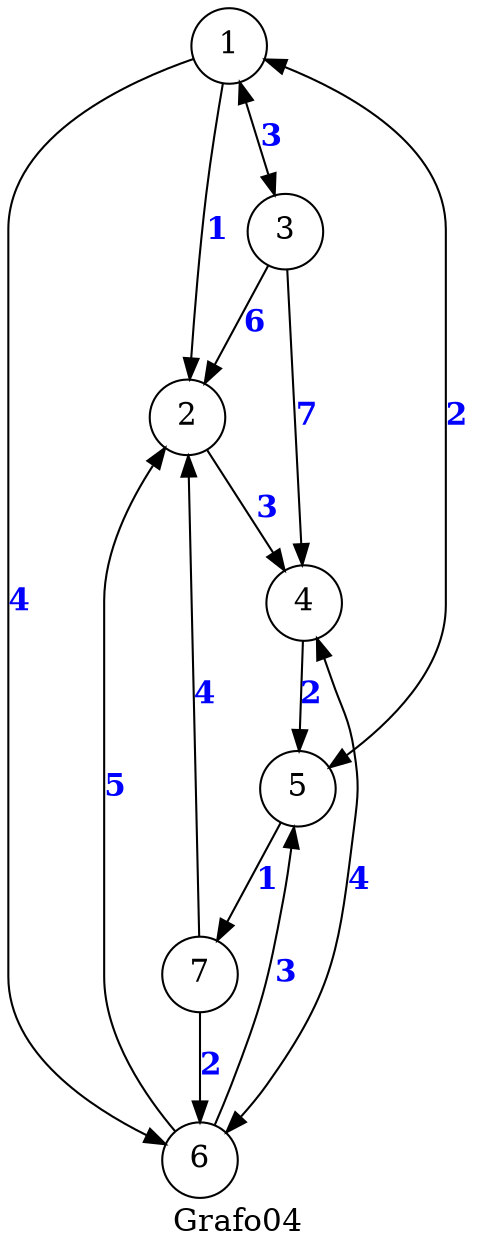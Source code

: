 digraph G
{
	node [shape=circle, fontsize=15];
	layout="dot";
	size="10,10"
	1 -> 2[fontcolor=blue label=1, fontsize="15", fontname="times-bold"]
	1 -> 3[fontcolor=blue label=3, dir="both", fontsize="15", fontname="times-bold"]
	1 -> 5[fontcolor=blue label=2, dir="both", fontsize="15", fontname="times-bold"]
	1 -> 6[fontcolor=blue label=4, fontsize="15", fontname="times-bold"]
	2 -> 4[fontcolor=blue label=3, fontsize="15", fontname="times-bold"]
	3 -> 2[fontcolor=blue label=6, fontsize="15", fontname="times-bold"]
	3 -> 4[fontcolor=blue label=7, fontsize="15", fontname="times-bold"]
	4 -> 5[fontcolor=blue label=2, fontsize="15", fontname="times-bold"]
	4 -> 6[fontcolor=blue label=4, dir="both", fontsize="15", fontname="times-bold"]
	5 -> 7[fontcolor=blue label=1, fontsize="15", fontname="times-bold"]
	6 -> 5[fontcolor=blue label=3, fontsize="15", fontname="times-bold"]
	6 -> 2[fontcolor=blue label=5, fontsize="15", fontname="times-bold"]
	7 -> 6[fontcolor=blue label=2, fontsize="15", fontname="times-bold"]
	7 -> 2[fontcolor=blue label=4, fontsize="15", fontname="times-bold"]
	label="Grafo04" fontsize=15
}